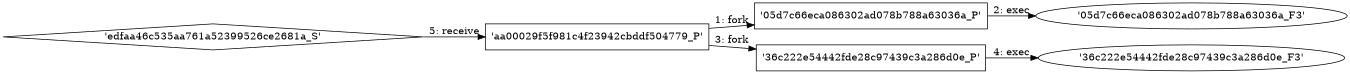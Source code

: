 digraph "D:\Learning\Paper\apt\基于CTI的攻击预警\Dataset\攻击图\ASGfromALLCTI\Shellshock Exploits in the Wild.dot" {
rankdir="LR"
size="9"
fixedsize="false"
splines="true"
nodesep=0.3
ranksep=0
fontsize=10
overlap="scalexy"
engine= "neato"
	"'aa00029f5f981c4f23942cbddf504779_P'" [node_type=Process shape=box]
	"'05d7c66eca086302ad078b788a63036a_P'" [node_type=Process shape=box]
	"'aa00029f5f981c4f23942cbddf504779_P'" -> "'05d7c66eca086302ad078b788a63036a_P'" [label="1: fork"]
	"'05d7c66eca086302ad078b788a63036a_P'" [node_type=Process shape=box]
	"'05d7c66eca086302ad078b788a63036a_F3'" [node_type=File shape=ellipse]
	"'05d7c66eca086302ad078b788a63036a_P'" -> "'05d7c66eca086302ad078b788a63036a_F3'" [label="2: exec"]
	"'aa00029f5f981c4f23942cbddf504779_P'" [node_type=Process shape=box]
	"'36c222e54442fde28c97439c3a286d0e_P'" [node_type=Process shape=box]
	"'aa00029f5f981c4f23942cbddf504779_P'" -> "'36c222e54442fde28c97439c3a286d0e_P'" [label="3: fork"]
	"'36c222e54442fde28c97439c3a286d0e_P'" [node_type=Process shape=box]
	"'36c222e54442fde28c97439c3a286d0e_F3'" [node_type=File shape=ellipse]
	"'36c222e54442fde28c97439c3a286d0e_P'" -> "'36c222e54442fde28c97439c3a286d0e_F3'" [label="4: exec"]
	"'aa00029f5f981c4f23942cbddf504779_P'" [node_type=Process shape=box]
	"'edfaa46c535aa761a52399526ce2681a_S'" [node_type=Socket shape=diamond]
	"'edfaa46c535aa761a52399526ce2681a_S'" -> "'aa00029f5f981c4f23942cbddf504779_P'" [label="5: receive"]
}

